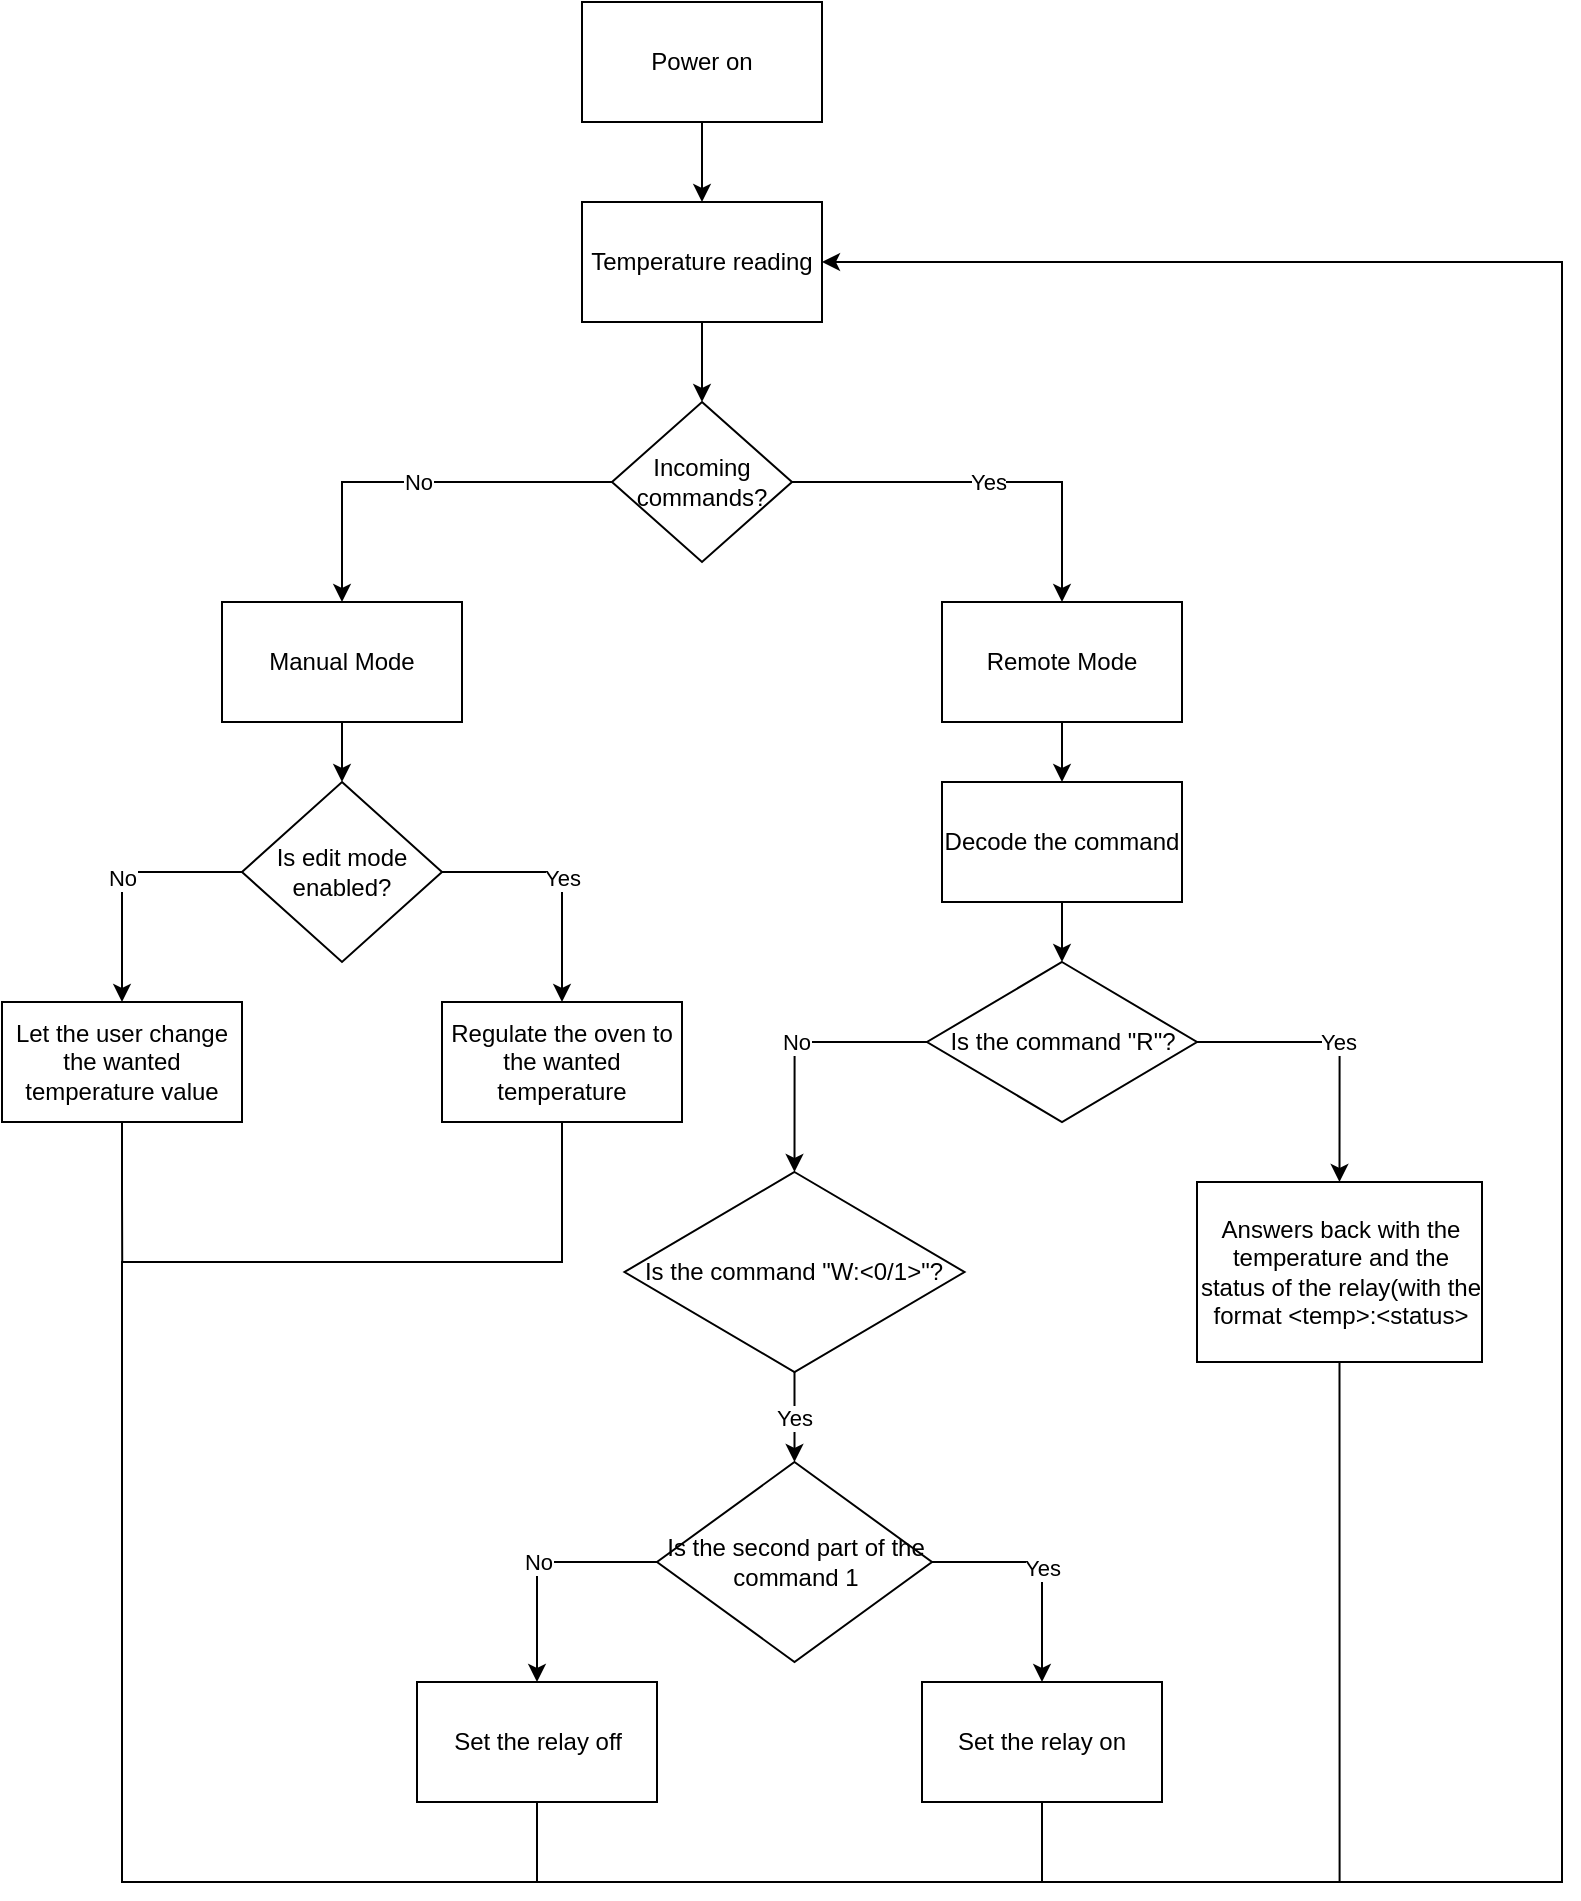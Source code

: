 <mxfile version="21.2.8" type="device">
  <diagram name="Pagina-1" id="TOEZej5yTPN4plcmrj0p">
    <mxGraphModel dx="1208" dy="582" grid="1" gridSize="10" guides="1" tooltips="1" connect="1" arrows="1" fold="1" page="0" pageScale="1" pageWidth="827" pageHeight="1169" math="0" shadow="0">
      <root>
        <mxCell id="0" />
        <mxCell id="1" parent="0" />
        <mxCell id="rA9BK-Fp-9zR8s3LSZmK-5" style="edgeStyle=orthogonalEdgeStyle;rounded=0;orthogonalLoop=1;jettySize=auto;html=1;exitX=0.5;exitY=1;exitDx=0;exitDy=0;entryX=0.5;entryY=0;entryDx=0;entryDy=0;" edge="1" parent="1" source="rA9BK-Fp-9zR8s3LSZmK-1" target="rA9BK-Fp-9zR8s3LSZmK-2">
          <mxGeometry relative="1" as="geometry" />
        </mxCell>
        <mxCell id="rA9BK-Fp-9zR8s3LSZmK-1" value="Power on" style="rounded=0;whiteSpace=wrap;html=1;" vertex="1" parent="1">
          <mxGeometry x="180" y="180" width="120" height="60" as="geometry" />
        </mxCell>
        <mxCell id="rA9BK-Fp-9zR8s3LSZmK-6" style="edgeStyle=orthogonalEdgeStyle;rounded=0;orthogonalLoop=1;jettySize=auto;html=1;exitX=0.5;exitY=1;exitDx=0;exitDy=0;entryX=0.5;entryY=0;entryDx=0;entryDy=0;" edge="1" parent="1" source="rA9BK-Fp-9zR8s3LSZmK-2" target="rA9BK-Fp-9zR8s3LSZmK-4">
          <mxGeometry relative="1" as="geometry" />
        </mxCell>
        <mxCell id="rA9BK-Fp-9zR8s3LSZmK-2" value="Temperature reading" style="rounded=0;whiteSpace=wrap;html=1;" vertex="1" parent="1">
          <mxGeometry x="180" y="280" width="120" height="60" as="geometry" />
        </mxCell>
        <mxCell id="rA9BK-Fp-9zR8s3LSZmK-9" value="Yes" style="edgeStyle=orthogonalEdgeStyle;rounded=0;orthogonalLoop=1;jettySize=auto;html=1;exitX=1;exitY=0.5;exitDx=0;exitDy=0;entryX=0.5;entryY=0;entryDx=0;entryDy=0;" edge="1" parent="1" source="rA9BK-Fp-9zR8s3LSZmK-4" target="rA9BK-Fp-9zR8s3LSZmK-8">
          <mxGeometry relative="1" as="geometry" />
        </mxCell>
        <mxCell id="rA9BK-Fp-9zR8s3LSZmK-10" value="No" style="edgeStyle=orthogonalEdgeStyle;rounded=0;orthogonalLoop=1;jettySize=auto;html=1;exitX=0;exitY=0.5;exitDx=0;exitDy=0;entryX=0.5;entryY=0;entryDx=0;entryDy=0;" edge="1" parent="1" source="rA9BK-Fp-9zR8s3LSZmK-4" target="rA9BK-Fp-9zR8s3LSZmK-7">
          <mxGeometry relative="1" as="geometry" />
        </mxCell>
        <mxCell id="rA9BK-Fp-9zR8s3LSZmK-4" value="Incoming commands?" style="rhombus;whiteSpace=wrap;html=1;" vertex="1" parent="1">
          <mxGeometry x="195" y="380" width="90" height="80" as="geometry" />
        </mxCell>
        <mxCell id="rA9BK-Fp-9zR8s3LSZmK-12" style="edgeStyle=orthogonalEdgeStyle;rounded=0;orthogonalLoop=1;jettySize=auto;html=1;exitX=0.5;exitY=1;exitDx=0;exitDy=0;entryX=0.5;entryY=0;entryDx=0;entryDy=0;" edge="1" parent="1" source="rA9BK-Fp-9zR8s3LSZmK-7" target="rA9BK-Fp-9zR8s3LSZmK-11">
          <mxGeometry relative="1" as="geometry" />
        </mxCell>
        <mxCell id="rA9BK-Fp-9zR8s3LSZmK-7" value="Manual Mode" style="whiteSpace=wrap;html=1;" vertex="1" parent="1">
          <mxGeometry y="480" width="120" height="60" as="geometry" />
        </mxCell>
        <mxCell id="rA9BK-Fp-9zR8s3LSZmK-23" style="edgeStyle=orthogonalEdgeStyle;rounded=0;orthogonalLoop=1;jettySize=auto;html=1;exitX=0.5;exitY=1;exitDx=0;exitDy=0;entryX=0.5;entryY=0;entryDx=0;entryDy=0;" edge="1" parent="1" source="rA9BK-Fp-9zR8s3LSZmK-8" target="rA9BK-Fp-9zR8s3LSZmK-20">
          <mxGeometry relative="1" as="geometry" />
        </mxCell>
        <mxCell id="rA9BK-Fp-9zR8s3LSZmK-8" value="Remote Mode" style="whiteSpace=wrap;html=1;" vertex="1" parent="1">
          <mxGeometry x="360" y="480" width="120" height="60" as="geometry" />
        </mxCell>
        <mxCell id="rA9BK-Fp-9zR8s3LSZmK-16" value="No" style="edgeStyle=orthogonalEdgeStyle;rounded=0;orthogonalLoop=1;jettySize=auto;html=1;exitX=0;exitY=0.5;exitDx=0;exitDy=0;entryX=0.5;entryY=0;entryDx=0;entryDy=0;" edge="1" parent="1" source="rA9BK-Fp-9zR8s3LSZmK-11" target="rA9BK-Fp-9zR8s3LSZmK-14">
          <mxGeometry relative="1" as="geometry" />
        </mxCell>
        <mxCell id="rA9BK-Fp-9zR8s3LSZmK-17" value="Yes" style="edgeStyle=orthogonalEdgeStyle;rounded=0;orthogonalLoop=1;jettySize=auto;html=1;exitX=1;exitY=0.5;exitDx=0;exitDy=0;entryX=0.5;entryY=0;entryDx=0;entryDy=0;" edge="1" parent="1" source="rA9BK-Fp-9zR8s3LSZmK-11" target="rA9BK-Fp-9zR8s3LSZmK-15">
          <mxGeometry relative="1" as="geometry" />
        </mxCell>
        <mxCell id="rA9BK-Fp-9zR8s3LSZmK-11" value="Is edit mode enabled?" style="rhombus;whiteSpace=wrap;html=1;" vertex="1" parent="1">
          <mxGeometry x="10" y="570" width="100" height="90" as="geometry" />
        </mxCell>
        <mxCell id="rA9BK-Fp-9zR8s3LSZmK-39" style="edgeStyle=orthogonalEdgeStyle;rounded=0;orthogonalLoop=1;jettySize=auto;html=1;exitX=0.5;exitY=1;exitDx=0;exitDy=0;endArrow=none;endFill=0;" edge="1" parent="1" source="rA9BK-Fp-9zR8s3LSZmK-14">
          <mxGeometry relative="1" as="geometry">
            <mxPoint x="-49.889" y="810.0" as="targetPoint" />
          </mxGeometry>
        </mxCell>
        <mxCell id="rA9BK-Fp-9zR8s3LSZmK-14" value="Let the user change the wanted temperature value" style="whiteSpace=wrap;html=1;" vertex="1" parent="1">
          <mxGeometry x="-110" y="680" width="120" height="60" as="geometry" />
        </mxCell>
        <mxCell id="rA9BK-Fp-9zR8s3LSZmK-38" style="edgeStyle=orthogonalEdgeStyle;rounded=0;orthogonalLoop=1;jettySize=auto;html=1;exitX=0.5;exitY=1;exitDx=0;exitDy=0;endArrow=none;endFill=0;" edge="1" parent="1" source="rA9BK-Fp-9zR8s3LSZmK-15">
          <mxGeometry relative="1" as="geometry">
            <mxPoint x="160" y="1120" as="targetPoint" />
            <Array as="points">
              <mxPoint x="170" y="810" />
              <mxPoint x="-50" y="810" />
              <mxPoint x="-50" y="1120" />
            </Array>
          </mxGeometry>
        </mxCell>
        <mxCell id="rA9BK-Fp-9zR8s3LSZmK-15" value="Regulate the oven to the wanted temperature" style="whiteSpace=wrap;html=1;" vertex="1" parent="1">
          <mxGeometry x="110" y="680" width="120" height="60" as="geometry" />
        </mxCell>
        <mxCell id="rA9BK-Fp-9zR8s3LSZmK-22" style="edgeStyle=orthogonalEdgeStyle;rounded=0;orthogonalLoop=1;jettySize=auto;html=1;exitX=0.5;exitY=1;exitDx=0;exitDy=0;entryX=0.5;entryY=0;entryDx=0;entryDy=0;" edge="1" parent="1" source="rA9BK-Fp-9zR8s3LSZmK-20" target="rA9BK-Fp-9zR8s3LSZmK-21">
          <mxGeometry relative="1" as="geometry" />
        </mxCell>
        <mxCell id="rA9BK-Fp-9zR8s3LSZmK-20" value="Decode the command" style="whiteSpace=wrap;html=1;" vertex="1" parent="1">
          <mxGeometry x="360" y="570" width="120" height="60" as="geometry" />
        </mxCell>
        <mxCell id="rA9BK-Fp-9zR8s3LSZmK-25" value="No" style="edgeStyle=orthogonalEdgeStyle;rounded=0;orthogonalLoop=1;jettySize=auto;html=1;exitX=0;exitY=0.5;exitDx=0;exitDy=0;entryX=0.5;entryY=0;entryDx=0;entryDy=0;" edge="1" parent="1" source="rA9BK-Fp-9zR8s3LSZmK-21" target="rA9BK-Fp-9zR8s3LSZmK-24">
          <mxGeometry relative="1" as="geometry" />
        </mxCell>
        <mxCell id="rA9BK-Fp-9zR8s3LSZmK-27" value="Yes" style="edgeStyle=orthogonalEdgeStyle;rounded=0;orthogonalLoop=1;jettySize=auto;html=1;exitX=1;exitY=0.5;exitDx=0;exitDy=0;entryX=0.5;entryY=0;entryDx=0;entryDy=0;" edge="1" parent="1" source="rA9BK-Fp-9zR8s3LSZmK-21" target="rA9BK-Fp-9zR8s3LSZmK-26">
          <mxGeometry relative="1" as="geometry" />
        </mxCell>
        <mxCell id="rA9BK-Fp-9zR8s3LSZmK-21" value="Is the command &quot;R&quot;?" style="rhombus;whiteSpace=wrap;html=1;" vertex="1" parent="1">
          <mxGeometry x="352.5" y="660" width="135" height="80" as="geometry" />
        </mxCell>
        <mxCell id="rA9BK-Fp-9zR8s3LSZmK-29" value="Yes" style="edgeStyle=orthogonalEdgeStyle;rounded=0;orthogonalLoop=1;jettySize=auto;html=1;exitX=0.5;exitY=1;exitDx=0;exitDy=0;entryX=0.5;entryY=0;entryDx=0;entryDy=0;" edge="1" parent="1" source="rA9BK-Fp-9zR8s3LSZmK-24" target="rA9BK-Fp-9zR8s3LSZmK-28">
          <mxGeometry relative="1" as="geometry" />
        </mxCell>
        <mxCell id="rA9BK-Fp-9zR8s3LSZmK-24" value="Is the command &quot;W:&amp;lt;0/1&amp;gt;&quot;?" style="rhombus;whiteSpace=wrap;html=1;" vertex="1" parent="1">
          <mxGeometry x="201.25" y="765" width="170" height="100" as="geometry" />
        </mxCell>
        <mxCell id="rA9BK-Fp-9zR8s3LSZmK-35" style="edgeStyle=orthogonalEdgeStyle;rounded=0;orthogonalLoop=1;jettySize=auto;html=1;exitX=0.5;exitY=1;exitDx=0;exitDy=0;entryX=1;entryY=0.5;entryDx=0;entryDy=0;" edge="1" parent="1" source="rA9BK-Fp-9zR8s3LSZmK-26" target="rA9BK-Fp-9zR8s3LSZmK-2">
          <mxGeometry relative="1" as="geometry">
            <Array as="points">
              <mxPoint x="559" y="1120" />
              <mxPoint x="670" y="1120" />
              <mxPoint x="670" y="310" />
            </Array>
          </mxGeometry>
        </mxCell>
        <mxCell id="rA9BK-Fp-9zR8s3LSZmK-26" value="Answers back with the temperature and the status of the relay(with the format &amp;lt;temp&amp;gt;:&amp;lt;status&amp;gt;" style="whiteSpace=wrap;html=1;" vertex="1" parent="1">
          <mxGeometry x="487.5" y="770" width="142.5" height="90" as="geometry" />
        </mxCell>
        <mxCell id="rA9BK-Fp-9zR8s3LSZmK-32" value="No" style="edgeStyle=orthogonalEdgeStyle;rounded=0;orthogonalLoop=1;jettySize=auto;html=1;exitX=0;exitY=0.5;exitDx=0;exitDy=0;entryX=0.5;entryY=0;entryDx=0;entryDy=0;" edge="1" parent="1" source="rA9BK-Fp-9zR8s3LSZmK-28" target="rA9BK-Fp-9zR8s3LSZmK-30">
          <mxGeometry relative="1" as="geometry" />
        </mxCell>
        <mxCell id="rA9BK-Fp-9zR8s3LSZmK-33" value="Yes" style="edgeStyle=orthogonalEdgeStyle;rounded=0;orthogonalLoop=1;jettySize=auto;html=1;exitX=1;exitY=0.5;exitDx=0;exitDy=0;entryX=0.5;entryY=0;entryDx=0;entryDy=0;" edge="1" parent="1" source="rA9BK-Fp-9zR8s3LSZmK-28" target="rA9BK-Fp-9zR8s3LSZmK-31">
          <mxGeometry relative="1" as="geometry" />
        </mxCell>
        <mxCell id="rA9BK-Fp-9zR8s3LSZmK-28" value="Is the second part of the command 1" style="rhombus;whiteSpace=wrap;html=1;" vertex="1" parent="1">
          <mxGeometry x="217.5" y="910" width="137.5" height="100" as="geometry" />
        </mxCell>
        <mxCell id="rA9BK-Fp-9zR8s3LSZmK-37" style="edgeStyle=orthogonalEdgeStyle;rounded=0;orthogonalLoop=1;jettySize=auto;html=1;exitX=0.5;exitY=1;exitDx=0;exitDy=0;endArrow=none;endFill=0;" edge="1" parent="1" source="rA9BK-Fp-9zR8s3LSZmK-30">
          <mxGeometry relative="1" as="geometry">
            <mxPoint x="410" y="1120" as="targetPoint" />
            <Array as="points">
              <mxPoint x="158" y="1120" />
            </Array>
          </mxGeometry>
        </mxCell>
        <mxCell id="rA9BK-Fp-9zR8s3LSZmK-30" value="Set the relay off" style="whiteSpace=wrap;html=1;" vertex="1" parent="1">
          <mxGeometry x="97.5" y="1020" width="120" height="60" as="geometry" />
        </mxCell>
        <mxCell id="rA9BK-Fp-9zR8s3LSZmK-36" style="edgeStyle=orthogonalEdgeStyle;rounded=0;orthogonalLoop=1;jettySize=auto;html=1;exitX=0.5;exitY=1;exitDx=0;exitDy=0;endArrow=none;endFill=0;" edge="1" parent="1" source="rA9BK-Fp-9zR8s3LSZmK-31">
          <mxGeometry relative="1" as="geometry">
            <mxPoint x="560" y="1120" as="targetPoint" />
            <Array as="points">
              <mxPoint x="410" y="1120" />
              <mxPoint x="560" y="1120" />
            </Array>
          </mxGeometry>
        </mxCell>
        <mxCell id="rA9BK-Fp-9zR8s3LSZmK-31" value="Set the relay on" style="whiteSpace=wrap;html=1;" vertex="1" parent="1">
          <mxGeometry x="350" y="1020" width="120" height="60" as="geometry" />
        </mxCell>
      </root>
    </mxGraphModel>
  </diagram>
</mxfile>
